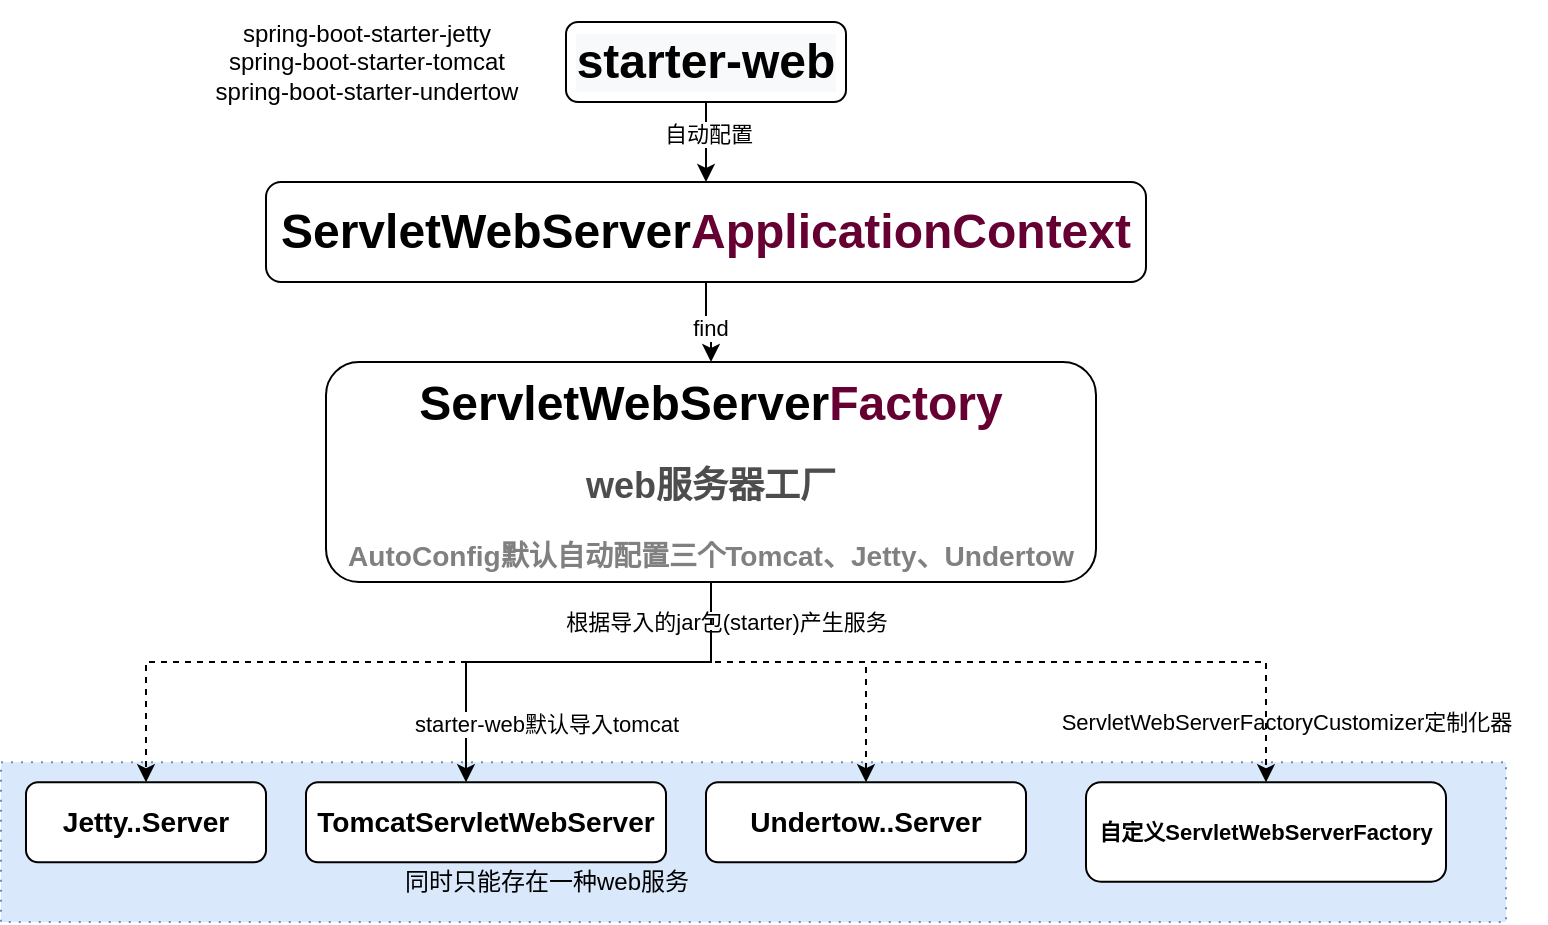 <mxfile version="14.9.5" type="github">
  <diagram id="wxSSE-wPK-WL_dW7xost" name="Page-1">
    <mxGraphModel dx="807" dy="826" grid="1" gridSize="10" guides="1" tooltips="1" connect="1" arrows="1" fold="1" page="1" pageScale="1" pageWidth="827" pageHeight="1169" math="0" shadow="0">
      <root>
        <mxCell id="0" />
        <mxCell id="1" parent="0" />
        <mxCell id="M93wPizKfEXBVEMVKsdn-32" value="" style="whiteSpace=wrap;html=1;dashed=1;dashPattern=1 4;fillColor=#dae8fc;strokeColor=#6c8ebf;" vertex="1" parent="1">
          <mxGeometry x="17.5" y="410.12" width="752.5" height="79.88" as="geometry" />
        </mxCell>
        <mxCell id="M93wPizKfEXBVEMVKsdn-8" value="" style="edgeStyle=orthogonalEdgeStyle;rounded=0;orthogonalLoop=1;jettySize=auto;html=1;" edge="1" parent="1" source="M93wPizKfEXBVEMVKsdn-1" target="M93wPizKfEXBVEMVKsdn-7">
          <mxGeometry relative="1" as="geometry" />
        </mxCell>
        <mxCell id="M93wPizKfEXBVEMVKsdn-9" value="find" style="edgeLabel;html=1;align=center;verticalAlign=middle;resizable=0;points=[];" vertex="1" connectable="0" parent="M93wPizKfEXBVEMVKsdn-8">
          <mxGeometry x="0.01" y="-3" relative="1" as="geometry">
            <mxPoint as="offset" />
          </mxGeometry>
        </mxCell>
        <mxCell id="M93wPizKfEXBVEMVKsdn-1" value="&lt;h1&gt;ServletWebServer&lt;font color=&quot;#660033&quot;&gt;ApplicationContext&lt;/font&gt;&lt;/h1&gt;" style="rounded=1;whiteSpace=wrap;html=1;" vertex="1" parent="1">
          <mxGeometry x="150" y="120" width="440" height="50" as="geometry" />
        </mxCell>
        <mxCell id="M93wPizKfEXBVEMVKsdn-5" value="" style="edgeStyle=orthogonalEdgeStyle;rounded=0;orthogonalLoop=1;jettySize=auto;html=1;" edge="1" parent="1" source="M93wPizKfEXBVEMVKsdn-2" target="M93wPizKfEXBVEMVKsdn-1">
          <mxGeometry relative="1" as="geometry" />
        </mxCell>
        <mxCell id="M93wPizKfEXBVEMVKsdn-6" value="自动配置" style="edgeLabel;html=1;align=center;verticalAlign=middle;resizable=0;points=[];" vertex="1" connectable="0" parent="M93wPizKfEXBVEMVKsdn-5">
          <mxGeometry x="-0.213" y="1" relative="1" as="geometry">
            <mxPoint as="offset" />
          </mxGeometry>
        </mxCell>
        <mxCell id="M93wPizKfEXBVEMVKsdn-2" value="&lt;h1 style=&quot;color: rgb(0 , 0 , 0) ; font-family: &amp;#34;helvetica&amp;#34; ; font-style: normal ; letter-spacing: normal ; text-align: center ; text-indent: 0px ; text-transform: none ; word-spacing: 0px ; background-color: rgb(248 , 249 , 250)&quot;&gt;starter-web&lt;/h1&gt;" style="whiteSpace=wrap;html=1;rounded=1;" vertex="1" parent="1">
          <mxGeometry x="300" y="40" width="140" height="40" as="geometry" />
        </mxCell>
        <mxCell id="M93wPizKfEXBVEMVKsdn-13" value="" style="edgeStyle=orthogonalEdgeStyle;rounded=0;orthogonalLoop=1;jettySize=auto;html=1;" edge="1" parent="1" source="M93wPizKfEXBVEMVKsdn-7" target="M93wPizKfEXBVEMVKsdn-12">
          <mxGeometry relative="1" as="geometry">
            <mxPoint x="290" y="420" as="targetPoint" />
            <Array as="points">
              <mxPoint x="373" y="360" />
              <mxPoint x="250" y="360" />
            </Array>
          </mxGeometry>
        </mxCell>
        <mxCell id="M93wPizKfEXBVEMVKsdn-14" value="根据导入的jar包(starter)产生服务" style="edgeLabel;html=1;align=center;verticalAlign=middle;resizable=0;points=[];" vertex="1" connectable="0" parent="M93wPizKfEXBVEMVKsdn-13">
          <mxGeometry x="-0.065" y="-3" relative="1" as="geometry">
            <mxPoint x="71" y="-17" as="offset" />
          </mxGeometry>
        </mxCell>
        <mxCell id="M93wPizKfEXBVEMVKsdn-15" value="starter-web默认导入tomcat" style="edgeLabel;html=1;align=center;verticalAlign=middle;resizable=0;points=[];" vertex="1" connectable="0" parent="M93wPizKfEXBVEMVKsdn-13">
          <mxGeometry x="0.5" y="1" relative="1" as="geometry">
            <mxPoint x="39" y="26" as="offset" />
          </mxGeometry>
        </mxCell>
        <mxCell id="M93wPizKfEXBVEMVKsdn-20" style="edgeStyle=orthogonalEdgeStyle;rounded=0;orthogonalLoop=1;jettySize=auto;html=1;entryX=0.5;entryY=0;entryDx=0;entryDy=0;dashed=1;" edge="1" parent="1" source="M93wPizKfEXBVEMVKsdn-7" target="M93wPizKfEXBVEMVKsdn-17">
          <mxGeometry relative="1" as="geometry">
            <Array as="points">
              <mxPoint x="373" y="360" />
              <mxPoint x="90" y="360" />
            </Array>
          </mxGeometry>
        </mxCell>
        <mxCell id="M93wPizKfEXBVEMVKsdn-21" style="edgeStyle=orthogonalEdgeStyle;rounded=0;orthogonalLoop=1;jettySize=auto;html=1;dashed=1;" edge="1" parent="1" source="M93wPizKfEXBVEMVKsdn-7" target="M93wPizKfEXBVEMVKsdn-18">
          <mxGeometry relative="1" as="geometry">
            <Array as="points">
              <mxPoint x="373" y="360" />
              <mxPoint x="450" y="360" />
            </Array>
          </mxGeometry>
        </mxCell>
        <mxCell id="M93wPizKfEXBVEMVKsdn-42" style="edgeStyle=orthogonalEdgeStyle;rounded=0;orthogonalLoop=1;jettySize=auto;html=1;entryX=0.5;entryY=0;entryDx=0;entryDy=0;dashed=1;" edge="1" parent="1" source="M93wPizKfEXBVEMVKsdn-7" target="M93wPizKfEXBVEMVKsdn-41">
          <mxGeometry relative="1" as="geometry">
            <Array as="points">
              <mxPoint x="373" y="360" />
              <mxPoint x="650" y="360" />
            </Array>
          </mxGeometry>
        </mxCell>
        <mxCell id="M93wPizKfEXBVEMVKsdn-7" value="&lt;h1&gt;ServletWebServer&lt;font color=&quot;#660033&quot;&gt;Factory&lt;/font&gt;&lt;/h1&gt;&lt;h2&gt;&lt;font color=&quot;#4d4d4d&quot;&gt;web服务器工厂&lt;/font&gt;&lt;/h2&gt;&lt;h3&gt;&lt;font color=&quot;#808080&quot;&gt;AutoConfig默认自动配置三个Tomcat、Jetty、Undertow&lt;/font&gt;&lt;/h3&gt;" style="whiteSpace=wrap;html=1;rounded=1;" vertex="1" parent="1">
          <mxGeometry x="180" y="210" width="385" height="110" as="geometry" />
        </mxCell>
        <mxCell id="M93wPizKfEXBVEMVKsdn-12" value="&lt;h3&gt;TomcatServletWebServer&lt;/h3&gt;" style="whiteSpace=wrap;html=1;rounded=1;" vertex="1" parent="1">
          <mxGeometry x="170" y="420.12" width="180" height="40" as="geometry" />
        </mxCell>
        <mxCell id="M93wPizKfEXBVEMVKsdn-17" value="&lt;h3&gt;Jetty..Server&lt;/h3&gt;" style="rounded=1;whiteSpace=wrap;html=1;" vertex="1" parent="1">
          <mxGeometry x="30" y="420.12" width="120" height="40" as="geometry" />
        </mxCell>
        <mxCell id="M93wPizKfEXBVEMVKsdn-18" value="&lt;h3&gt;Undertow..Server&lt;/h3&gt;" style="rounded=1;whiteSpace=wrap;html=1;" vertex="1" parent="1">
          <mxGeometry x="370" y="420.12" width="160" height="40" as="geometry" />
        </mxCell>
        <mxCell id="M93wPizKfEXBVEMVKsdn-23" value="spring-boot-starter-jetty&lt;br&gt;spring-boot-starter-tomcat&lt;br&gt;spring-boot-starter-undertow" style="text;html=1;align=center;verticalAlign=middle;resizable=0;points=[];autosize=1;strokeColor=none;" vertex="1" parent="1">
          <mxGeometry x="115" y="35" width="170" height="50" as="geometry" />
        </mxCell>
        <mxCell id="M93wPizKfEXBVEMVKsdn-38" value="同时只能存在一种web服务" style="text;html=1;align=center;verticalAlign=middle;resizable=0;points=[];autosize=1;strokeColor=none;" vertex="1" parent="1">
          <mxGeometry x="210" y="460.12" width="160" height="20" as="geometry" />
        </mxCell>
        <mxCell id="M93wPizKfEXBVEMVKsdn-41" value="&lt;h2 style=&quot;font-size: 11px&quot;&gt;自定义ServletWebServerFactory&lt;/h2&gt;" style="rounded=1;whiteSpace=wrap;html=1;fontSize=11;verticalAlign=middle;" vertex="1" parent="1">
          <mxGeometry x="560" y="420.12" width="180" height="49.76" as="geometry" />
        </mxCell>
        <mxCell id="M93wPizKfEXBVEMVKsdn-43" value="ServletWebServerFactoryCustomizer定制化器" style="text;html=1;align=center;verticalAlign=middle;resizable=0;points=[];autosize=1;strokeColor=none;fontSize=11;" vertex="1" parent="1">
          <mxGeometry x="530" y="380" width="260" height="20" as="geometry" />
        </mxCell>
      </root>
    </mxGraphModel>
  </diagram>
</mxfile>
